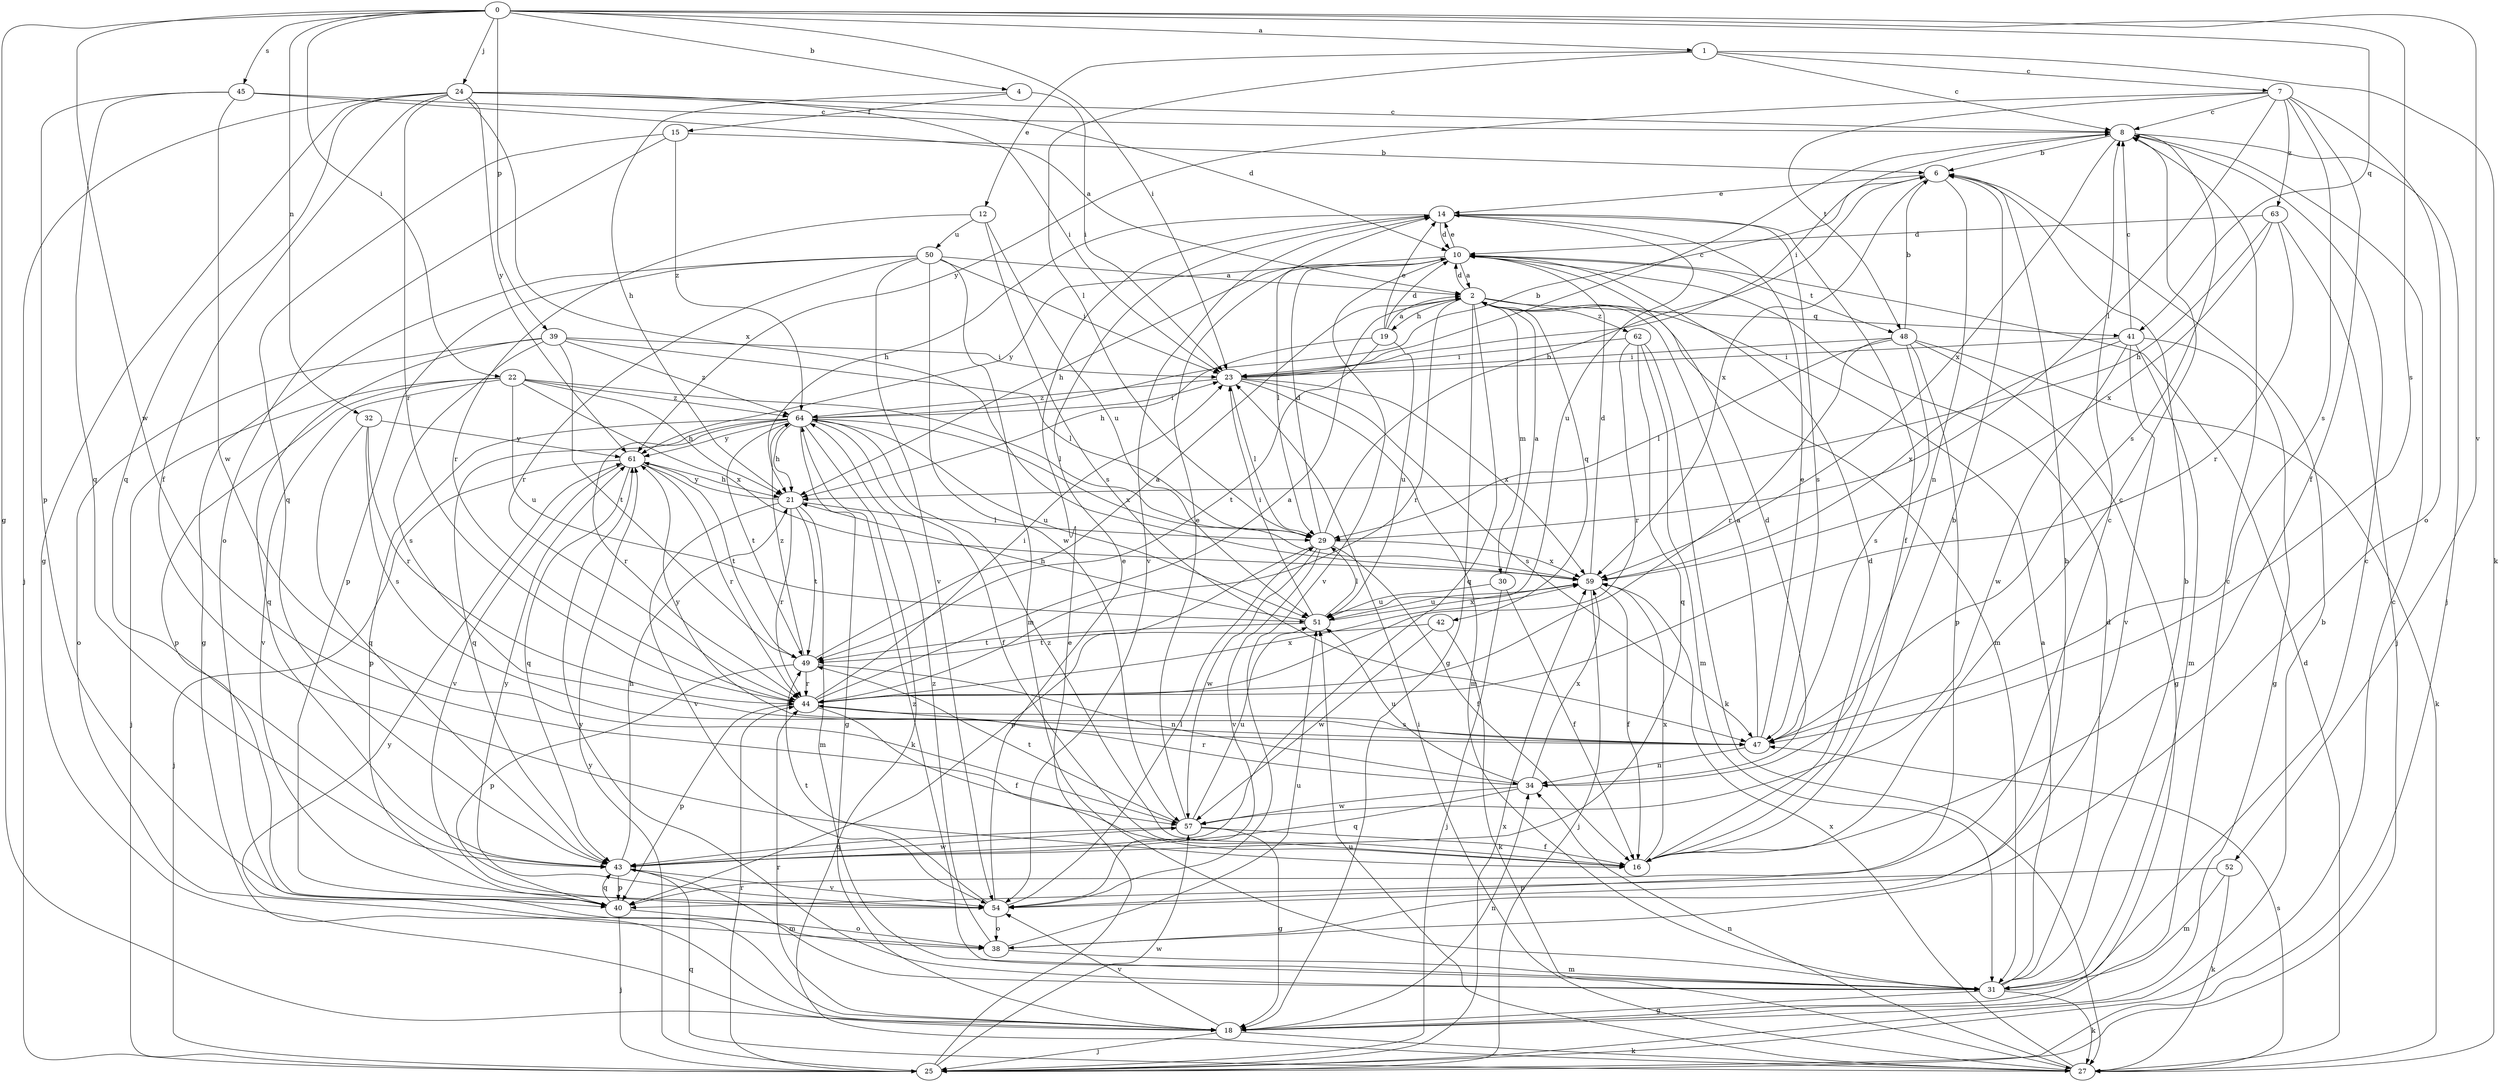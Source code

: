strict digraph  {
0;
1;
2;
4;
6;
7;
8;
10;
12;
14;
15;
16;
18;
19;
21;
22;
23;
24;
25;
27;
29;
30;
31;
32;
34;
38;
39;
40;
41;
42;
43;
44;
45;
47;
48;
49;
50;
51;
52;
54;
57;
59;
61;
62;
63;
64;
0 -> 1  [label=a];
0 -> 4  [label=b];
0 -> 18  [label=g];
0 -> 22  [label=i];
0 -> 23  [label=i];
0 -> 24  [label=j];
0 -> 32  [label=n];
0 -> 39  [label=p];
0 -> 41  [label=q];
0 -> 45  [label=s];
0 -> 47  [label=s];
0 -> 52  [label=v];
0 -> 57  [label=w];
1 -> 7  [label=c];
1 -> 8  [label=c];
1 -> 12  [label=e];
1 -> 27  [label=k];
1 -> 29  [label=l];
2 -> 10  [label=d];
2 -> 18  [label=g];
2 -> 19  [label=h];
2 -> 30  [label=m];
2 -> 31  [label=m];
2 -> 41  [label=q];
2 -> 42  [label=q];
2 -> 43  [label=q];
2 -> 44  [label=r];
2 -> 62  [label=z];
4 -> 15  [label=f];
4 -> 21  [label=h];
4 -> 23  [label=i];
6 -> 14  [label=e];
6 -> 34  [label=n];
6 -> 59  [label=x];
7 -> 8  [label=c];
7 -> 16  [label=f];
7 -> 29  [label=l];
7 -> 38  [label=o];
7 -> 47  [label=s];
7 -> 48  [label=t];
7 -> 61  [label=y];
7 -> 63  [label=z];
8 -> 6  [label=b];
8 -> 23  [label=i];
8 -> 25  [label=j];
8 -> 47  [label=s];
8 -> 59  [label=x];
10 -> 2  [label=a];
10 -> 14  [label=e];
10 -> 21  [label=h];
10 -> 29  [label=l];
10 -> 48  [label=t];
10 -> 54  [label=v];
10 -> 61  [label=y];
12 -> 44  [label=r];
12 -> 47  [label=s];
12 -> 50  [label=u];
12 -> 51  [label=u];
14 -> 10  [label=d];
14 -> 16  [label=f];
14 -> 21  [label=h];
14 -> 47  [label=s];
14 -> 51  [label=u];
14 -> 54  [label=v];
15 -> 6  [label=b];
15 -> 38  [label=o];
15 -> 43  [label=q];
15 -> 64  [label=z];
16 -> 6  [label=b];
16 -> 8  [label=c];
16 -> 10  [label=d];
16 -> 59  [label=x];
16 -> 64  [label=z];
18 -> 8  [label=c];
18 -> 25  [label=j];
18 -> 27  [label=k];
18 -> 34  [label=n];
18 -> 44  [label=r];
18 -> 54  [label=v];
18 -> 61  [label=y];
19 -> 2  [label=a];
19 -> 10  [label=d];
19 -> 14  [label=e];
19 -> 21  [label=h];
19 -> 49  [label=t];
19 -> 51  [label=u];
21 -> 29  [label=l];
21 -> 31  [label=m];
21 -> 44  [label=r];
21 -> 49  [label=t];
21 -> 54  [label=v];
21 -> 61  [label=y];
22 -> 21  [label=h];
22 -> 25  [label=j];
22 -> 29  [label=l];
22 -> 40  [label=p];
22 -> 51  [label=u];
22 -> 54  [label=v];
22 -> 59  [label=x];
22 -> 64  [label=z];
23 -> 8  [label=c];
23 -> 29  [label=l];
23 -> 31  [label=m];
23 -> 47  [label=s];
23 -> 59  [label=x];
23 -> 64  [label=z];
24 -> 8  [label=c];
24 -> 10  [label=d];
24 -> 16  [label=f];
24 -> 18  [label=g];
24 -> 23  [label=i];
24 -> 25  [label=j];
24 -> 43  [label=q];
24 -> 44  [label=r];
24 -> 59  [label=x];
24 -> 61  [label=y];
25 -> 6  [label=b];
25 -> 8  [label=c];
25 -> 14  [label=e];
25 -> 44  [label=r];
25 -> 57  [label=w];
25 -> 59  [label=x];
25 -> 61  [label=y];
27 -> 10  [label=d];
27 -> 23  [label=i];
27 -> 34  [label=n];
27 -> 43  [label=q];
27 -> 47  [label=s];
27 -> 51  [label=u];
27 -> 59  [label=x];
29 -> 6  [label=b];
29 -> 10  [label=d];
29 -> 16  [label=f];
29 -> 40  [label=p];
29 -> 54  [label=v];
29 -> 57  [label=w];
29 -> 59  [label=x];
30 -> 2  [label=a];
30 -> 16  [label=f];
30 -> 25  [label=j];
30 -> 51  [label=u];
31 -> 2  [label=a];
31 -> 6  [label=b];
31 -> 8  [label=c];
31 -> 10  [label=d];
31 -> 18  [label=g];
31 -> 27  [label=k];
31 -> 61  [label=y];
31 -> 64  [label=z];
32 -> 43  [label=q];
32 -> 44  [label=r];
32 -> 47  [label=s];
32 -> 61  [label=y];
34 -> 10  [label=d];
34 -> 43  [label=q];
34 -> 44  [label=r];
34 -> 51  [label=u];
34 -> 57  [label=w];
34 -> 59  [label=x];
38 -> 6  [label=b];
38 -> 31  [label=m];
38 -> 51  [label=u];
38 -> 64  [label=z];
39 -> 23  [label=i];
39 -> 29  [label=l];
39 -> 38  [label=o];
39 -> 43  [label=q];
39 -> 47  [label=s];
39 -> 49  [label=t];
39 -> 64  [label=z];
40 -> 25  [label=j];
40 -> 38  [label=o];
40 -> 43  [label=q];
41 -> 8  [label=c];
41 -> 18  [label=g];
41 -> 23  [label=i];
41 -> 31  [label=m];
41 -> 54  [label=v];
41 -> 57  [label=w];
41 -> 59  [label=x];
42 -> 27  [label=k];
42 -> 49  [label=t];
42 -> 57  [label=w];
43 -> 21  [label=h];
43 -> 31  [label=m];
43 -> 40  [label=p];
43 -> 54  [label=v];
43 -> 57  [label=w];
44 -> 2  [label=a];
44 -> 16  [label=f];
44 -> 23  [label=i];
44 -> 40  [label=p];
44 -> 47  [label=s];
44 -> 59  [label=x];
45 -> 2  [label=a];
45 -> 8  [label=c];
45 -> 40  [label=p];
45 -> 43  [label=q];
45 -> 57  [label=w];
47 -> 2  [label=a];
47 -> 14  [label=e];
47 -> 34  [label=n];
47 -> 61  [label=y];
48 -> 6  [label=b];
48 -> 18  [label=g];
48 -> 23  [label=i];
48 -> 27  [label=k];
48 -> 29  [label=l];
48 -> 40  [label=p];
48 -> 44  [label=r];
48 -> 47  [label=s];
49 -> 2  [label=a];
49 -> 34  [label=n];
49 -> 40  [label=p];
49 -> 44  [label=r];
49 -> 64  [label=z];
50 -> 2  [label=a];
50 -> 18  [label=g];
50 -> 23  [label=i];
50 -> 31  [label=m];
50 -> 40  [label=p];
50 -> 44  [label=r];
50 -> 54  [label=v];
50 -> 57  [label=w];
51 -> 21  [label=h];
51 -> 23  [label=i];
51 -> 29  [label=l];
51 -> 49  [label=t];
51 -> 59  [label=x];
52 -> 27  [label=k];
52 -> 31  [label=m];
52 -> 40  [label=p];
54 -> 8  [label=c];
54 -> 14  [label=e];
54 -> 29  [label=l];
54 -> 38  [label=o];
54 -> 49  [label=t];
54 -> 61  [label=y];
57 -> 14  [label=e];
57 -> 16  [label=f];
57 -> 18  [label=g];
57 -> 43  [label=q];
57 -> 49  [label=t];
57 -> 51  [label=u];
59 -> 10  [label=d];
59 -> 16  [label=f];
59 -> 25  [label=j];
59 -> 51  [label=u];
61 -> 21  [label=h];
61 -> 25  [label=j];
61 -> 43  [label=q];
61 -> 44  [label=r];
61 -> 49  [label=t];
61 -> 54  [label=v];
62 -> 23  [label=i];
62 -> 27  [label=k];
62 -> 31  [label=m];
62 -> 43  [label=q];
62 -> 44  [label=r];
63 -> 10  [label=d];
63 -> 21  [label=h];
63 -> 25  [label=j];
63 -> 44  [label=r];
63 -> 59  [label=x];
64 -> 6  [label=b];
64 -> 16  [label=f];
64 -> 18  [label=g];
64 -> 21  [label=h];
64 -> 23  [label=i];
64 -> 27  [label=k];
64 -> 40  [label=p];
64 -> 43  [label=q];
64 -> 44  [label=r];
64 -> 49  [label=t];
64 -> 51  [label=u];
64 -> 59  [label=x];
64 -> 61  [label=y];
}
